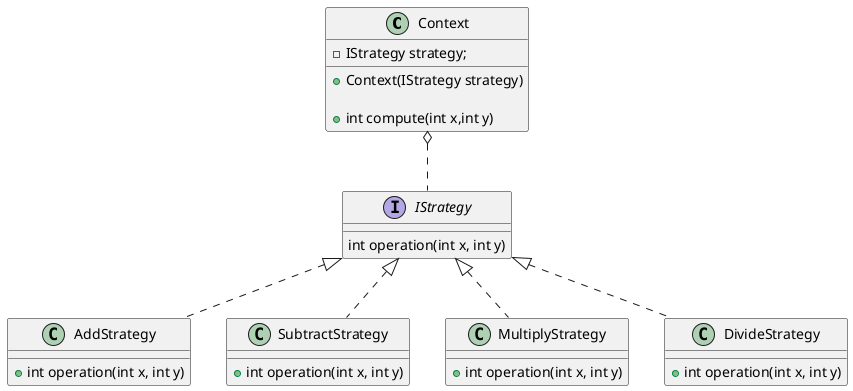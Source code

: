 @startuml

class Context {

    - IStrategy strategy;

    + Context(IStrategy strategy)

    + int compute(int x,int y)
}

Context o.. IStrategy

interface IStrategy {
    int operation(int x, int y)
}

class AddStrategy implements IStrategy {
    + int operation(int x, int y)
}

class SubtractStrategy implements IStrategy {
    + int operation(int x, int y)
}

class MultiplyStrategy implements IStrategy {
    + int operation(int x, int y)
}

class DivideStrategy implements IStrategy {
    + int operation(int x, int y)
}

@enduml